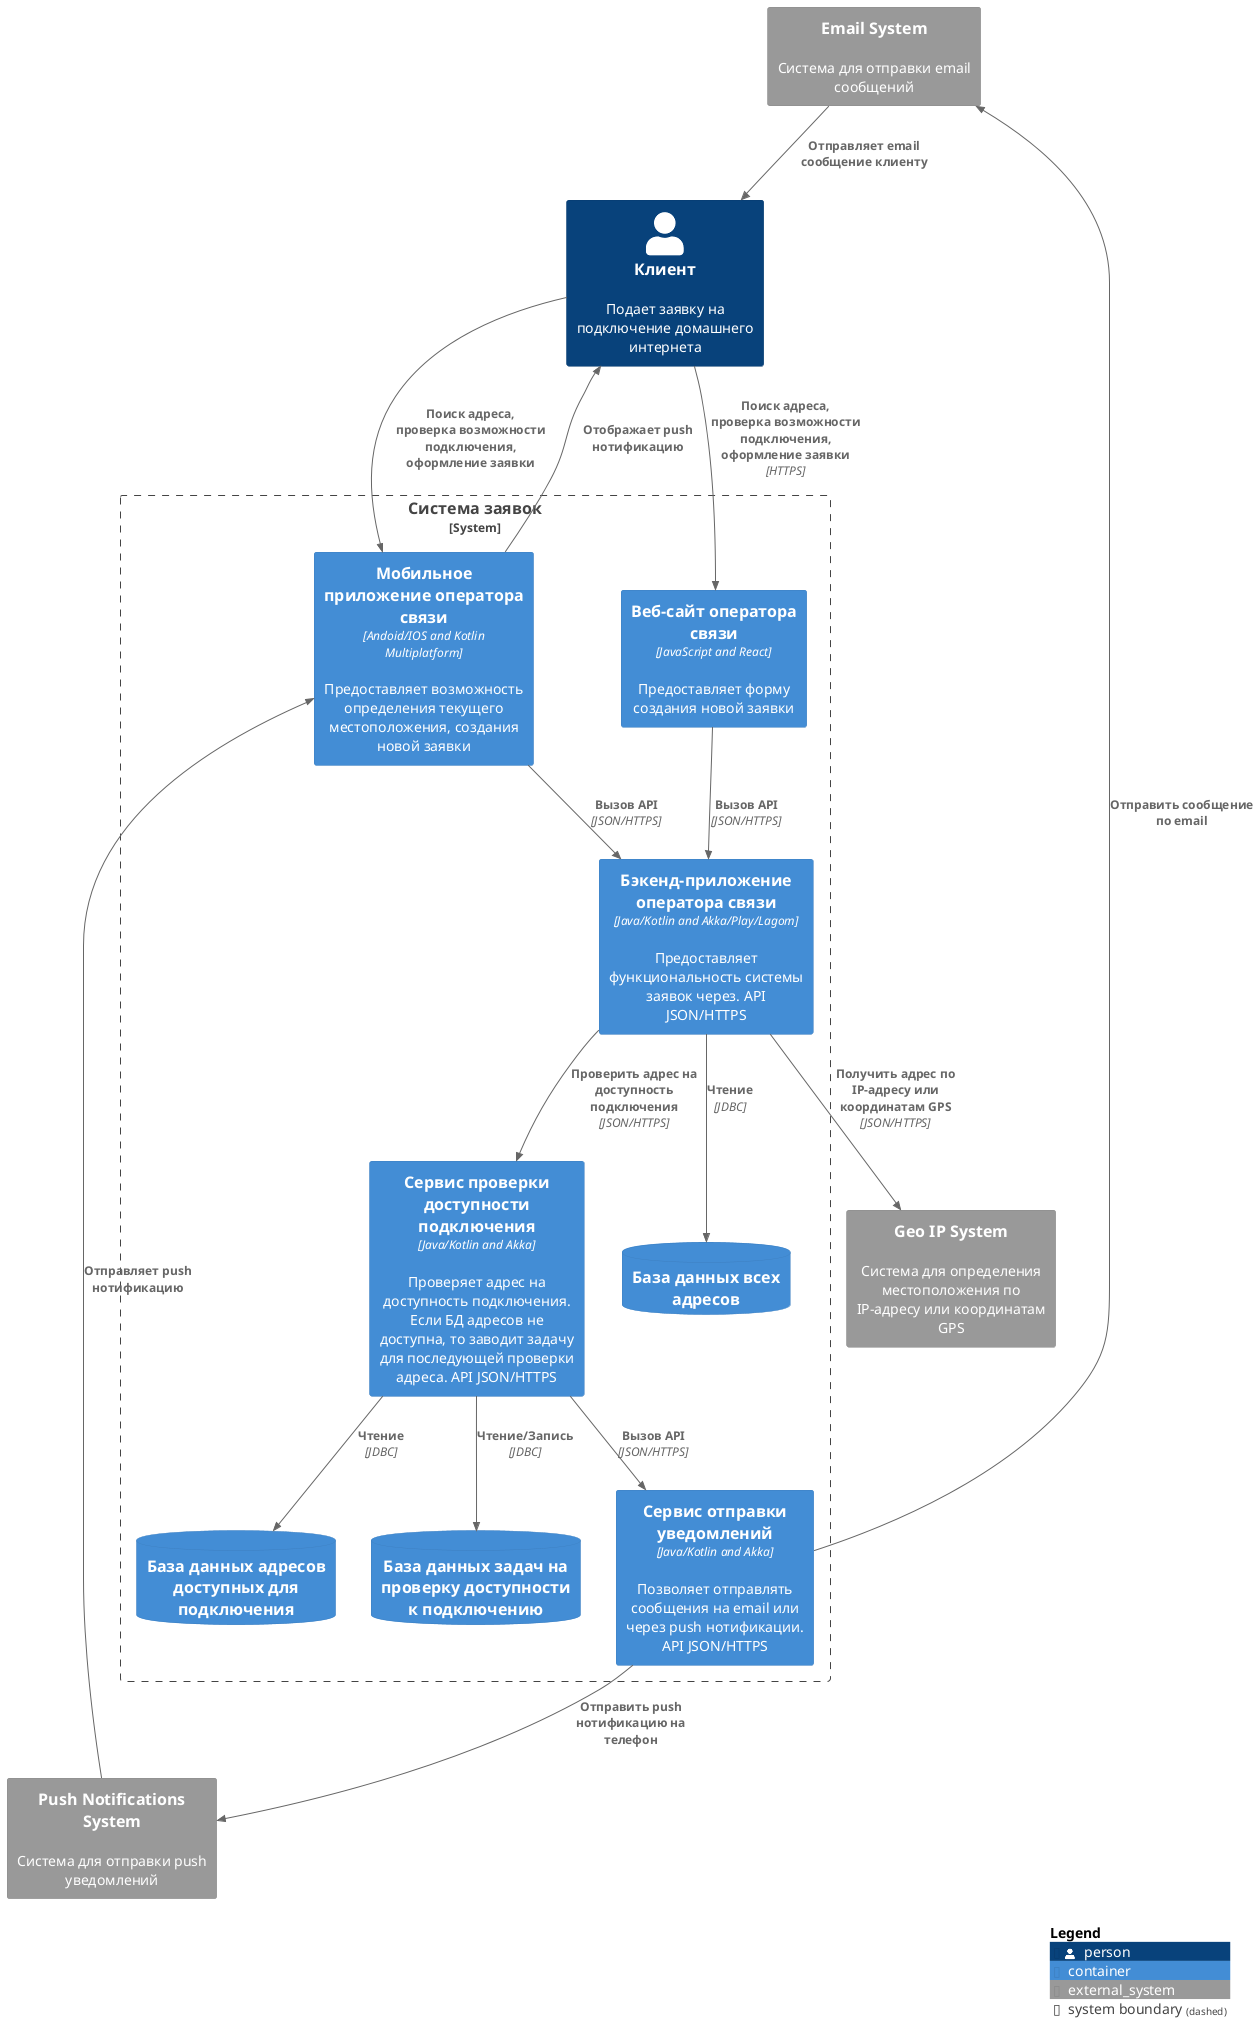 @startuml Container
!include <C4/C4_Container>

Person(person, "Клиент", "Подает заявку на подключение домашнего интернета")
System_Boundary(system, "Система заявок") {
    Container(feContainer, "Веб-сайт оператора связи", "JavaScript and React", "Предоставляет форму создания новой заявки")
    Container(mobileAppContainer, "Мобильное приложение оператора связи", "Andoid/IOS and Kotlin Multiplatform", "Предоставляет возможность определения текущего местоположения, создания новой заявки")
    Container(beContainer, "Бэкенд-приложение оператора связи", "Java/Kotlin and Akka/Play/Lagom", "Предоставляет функциональность системы заявок через. API JSON/HTTPS")
    Container(beRequestsContainer, "Сервис проверки доступности подключения", "Java/Kotlin and Akka", "Проверяет адрес на доступность подключения. Если БД адресов не доступна, то заводит задачу для последующей проверки адреса. API JSON/HTTPS")
    Container(beNotificationsContainer, "Сервис отправки уведомлений", "Java/Kotlin and Akka", "Позволяет отправлять сообщения на email или через push нотификации. API JSON/HTTPS")
    ContainerDb(dbAllContainer, "База данных всех адресов")
    ContainerDb(dbAvailableContainer, "База данных адресов доступных для подключения")
    ContainerDb(dbCheckTasksContainer, "База данных задач на проверку доступности к подключению")

}
System_Ext(geoIpSystem, "Geo IP System", "Система для определения местоположения по IP-адресу или координатам GPS")
System_Ext(emailSystem, "Email System", "Система для отправки email сообщений")
System_Ext(pushSystem, "Push Notifications System", "Система для отправки push уведомлений")

Rel(person, feContainer, "Поиск адреса, проверка возможности подключения, оформление заявки", "HTTPS")
Rel(person, mobileAppContainer, "Поиск адреса, проверка возможности подключения, оформление заявки")
Rel(feContainer, beContainer, "Вызов API", "JSON/HTTPS")
Rel(mobileAppContainer, beContainer, "Вызов API", "JSON/HTTPS")
Rel(beContainer, dbAllContainer, "Чтение", "JDBC")
Rel_D(beContainer, geoIpSystem, "Получить адрес по IP-адресу или координатам GPS", "JSON/HTTPS")
Rel_D(beContainer, beRequestsContainer, "Проверить адрес на доступность подключения", "JSON/HTTPS")
Rel(beRequestsContainer, dbAvailableContainer, "Чтение", "JDBC")
Rel(beRequestsContainer, dbCheckTasksContainer, "Чтение/Запись", "JDBC")
Rel(beRequestsContainer, beNotificationsContainer, "Вызов API", "JSON/HTTPS")
Rel(beNotificationsContainer, emailSystem, "Отправить сообщение по email")
Rel(beNotificationsContainer, pushSystem, "Отправить push нотификацию на телефон")
Rel(emailSystem, person, "Отправляет email сообщение клиенту")
Rel(pushSystem, mobileAppContainer, "Отправляет push нотификацию")
Rel_U(mobileAppContainer, person, "Отображает push нотификацию")

SHOW_LEGEND()
@enduml
